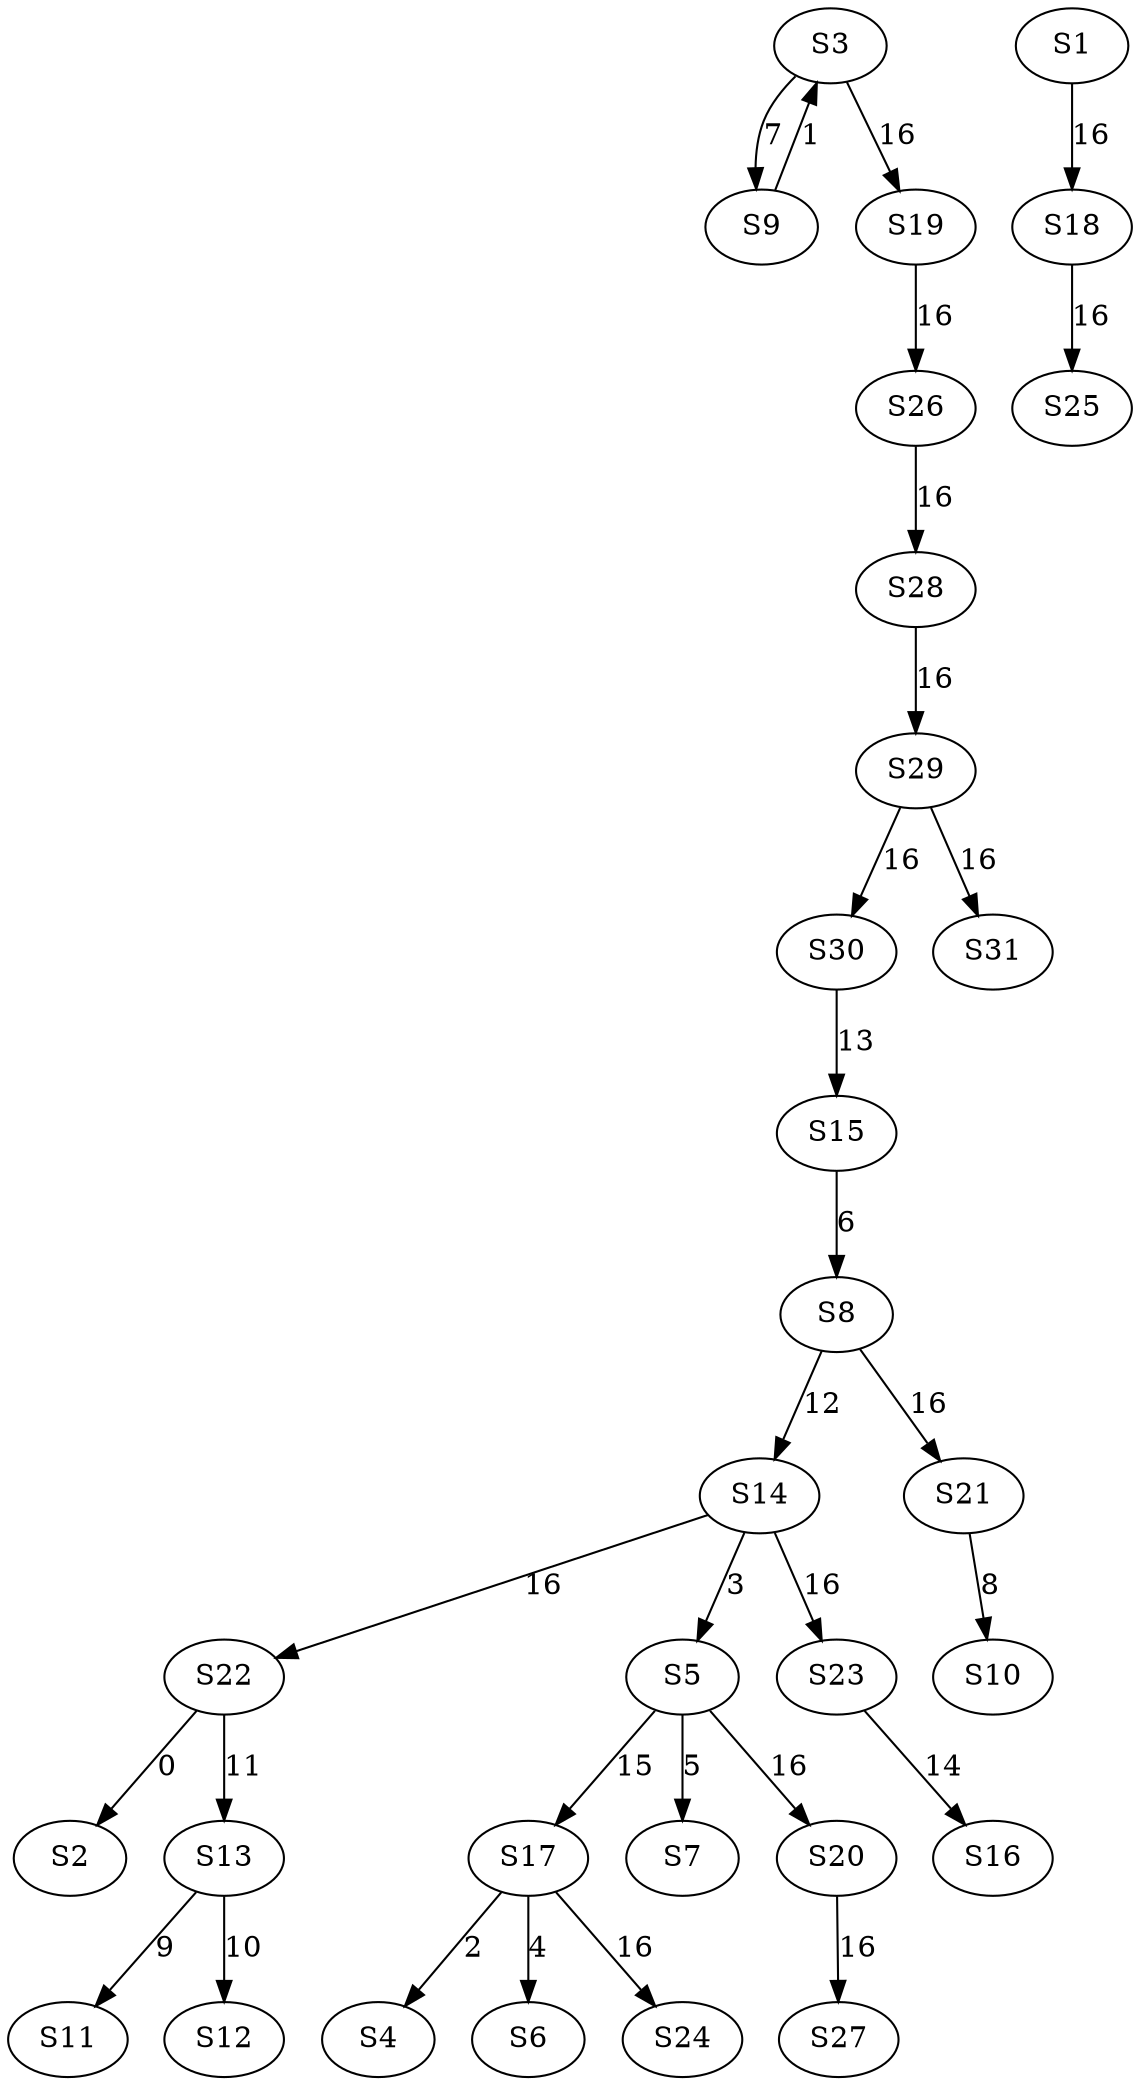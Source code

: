 strict digraph {
	S22 -> S2 [ label = 0 ];
	S9 -> S3 [ label = 1 ];
	S17 -> S4 [ label = 2 ];
	S14 -> S5 [ label = 3 ];
	S17 -> S6 [ label = 4 ];
	S5 -> S7 [ label = 5 ];
	S15 -> S8 [ label = 6 ];
	S3 -> S9 [ label = 7 ];
	S21 -> S10 [ label = 8 ];
	S13 -> S11 [ label = 9 ];
	S13 -> S12 [ label = 10 ];
	S22 -> S13 [ label = 11 ];
	S8 -> S14 [ label = 12 ];
	S30 -> S15 [ label = 13 ];
	S23 -> S16 [ label = 14 ];
	S5 -> S17 [ label = 15 ];
	S1 -> S18 [ label = 16 ];
	S3 -> S19 [ label = 16 ];
	S5 -> S20 [ label = 16 ];
	S8 -> S21 [ label = 16 ];
	S14 -> S22 [ label = 16 ];
	S14 -> S23 [ label = 16 ];
	S17 -> S24 [ label = 16 ];
	S18 -> S25 [ label = 16 ];
	S19 -> S26 [ label = 16 ];
	S20 -> S27 [ label = 16 ];
	S26 -> S28 [ label = 16 ];
	S28 -> S29 [ label = 16 ];
	S29 -> S30 [ label = 16 ];
	S29 -> S31 [ label = 16 ];
}
